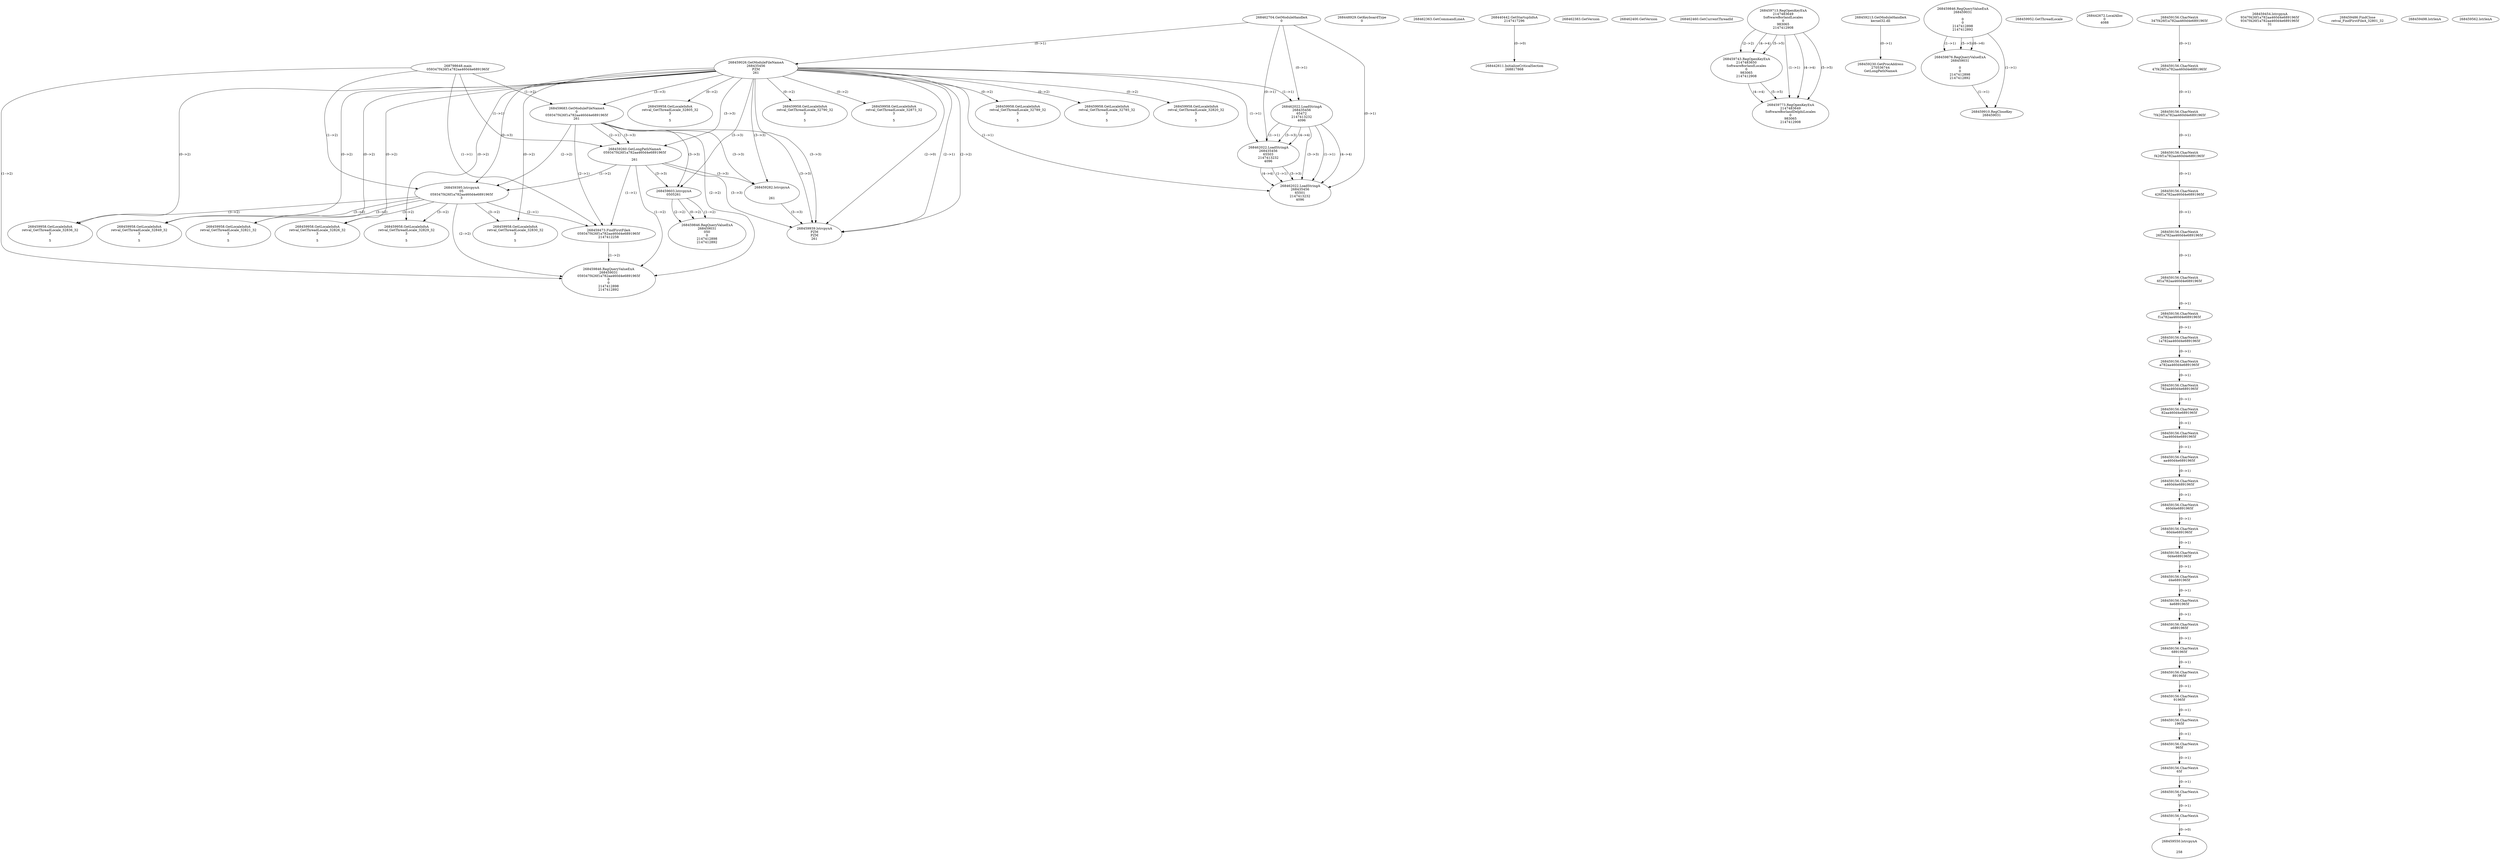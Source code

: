 // Global SCDG with merge call
digraph {
	0 [label="268798648.main
059347f426f1a782aa460d4e6891965f"]
	1 [label="268462704.GetModuleHandleA
0"]
	2 [label="268448929.GetKeyboardType
0"]
	3 [label="268462363.GetCommandLineA
"]
	4 [label="268440442.GetStartupInfoA
2147417296"]
	5 [label="268462383.GetVersion
"]
	6 [label="268462400.GetVersion
"]
	7 [label="268462460.GetCurrentThreadId
"]
	8 [label="268459026.GetModuleFileNameA
268435456
PZM
261"]
	1 -> 8 [label="(0-->1)"]
	9 [label="268459683.GetModuleFileNameA
0
059347f426f1a782aa460d4e6891965f
261"]
	0 -> 9 [label="(1-->2)"]
	8 -> 9 [label="(3-->3)"]
	10 [label="268459713.RegOpenKeyExA
2147483649
Software\Borland\Locales
0
983065
2147412908"]
	11 [label="268459743.RegOpenKeyExA
2147483650
Software\Borland\Locales
0
983065
2147412908"]
	10 -> 11 [label="(2-->2)"]
	10 -> 11 [label="(4-->4)"]
	10 -> 11 [label="(5-->5)"]
	12 [label="268459773.RegOpenKeyExA
2147483649
Software\Borland\Delphi\Locales
0
983065
2147412908"]
	10 -> 12 [label="(1-->1)"]
	10 -> 12 [label="(4-->4)"]
	11 -> 12 [label="(4-->4)"]
	10 -> 12 [label="(5-->5)"]
	11 -> 12 [label="(5-->5)"]
	13 [label="268459213.GetModuleHandleA
kernel32.dll"]
	14 [label="268459230.GetProcAddress
270536744
GetLongPathNameA"]
	13 -> 14 [label="(0-->1)"]
	15 [label="268459260.GetLongPathNameA
059347f426f1a782aa460d4e6891965f

261"]
	0 -> 15 [label="(1-->1)"]
	9 -> 15 [label="(2-->1)"]
	8 -> 15 [label="(3-->3)"]
	9 -> 15 [label="(3-->3)"]
	16 [label="268459282.lstrcpynA


261"]
	8 -> 16 [label="(3-->3)"]
	9 -> 16 [label="(3-->3)"]
	15 -> 16 [label="(3-->3)"]
	17 [label="268459846.RegQueryValueExA
268459031

0
0
2147412898
2147412892"]
	18 [label="268459876.RegQueryValueExA
268459031

0
0
2147412898
2147412892"]
	17 -> 18 [label="(1-->1)"]
	17 -> 18 [label="(5-->5)"]
	17 -> 18 [label="(6-->6)"]
	19 [label="268459910.RegCloseKey
268459031"]
	17 -> 19 [label="(1-->1)"]
	18 -> 19 [label="(1-->1)"]
	20 [label="268459939.lstrcpynA
PZM
PZM
261"]
	8 -> 20 [label="(2-->1)"]
	8 -> 20 [label="(2-->2)"]
	8 -> 20 [label="(3-->3)"]
	9 -> 20 [label="(3-->3)"]
	15 -> 20 [label="(3-->3)"]
	16 -> 20 [label="(3-->3)"]
	8 -> 20 [label="(2-->0)"]
	21 [label="268459952.GetThreadLocale
"]
	22 [label="268459958.GetLocaleInfoA
retval_GetThreadLocale_32805_32
3

5"]
	8 -> 22 [label="(0-->2)"]
	23 [label="268462022.LoadStringA
268435456
65472
2147413232
4096"]
	1 -> 23 [label="(0-->1)"]
	8 -> 23 [label="(1-->1)"]
	24 [label="268462022.LoadStringA
268435456
65503
2147413232
4096"]
	1 -> 24 [label="(0-->1)"]
	8 -> 24 [label="(1-->1)"]
	23 -> 24 [label="(1-->1)"]
	23 -> 24 [label="(3-->3)"]
	23 -> 24 [label="(4-->4)"]
	25 [label="268442611.InitializeCriticalSection
268817868"]
	4 -> 25 [label="(0-->0)"]
	26 [label="268442672.LocalAlloc
0
4088"]
	27 [label="268459958.GetLocaleInfoA
retval_GetThreadLocale_32790_32
3

5"]
	8 -> 27 [label="(0-->2)"]
	28 [label="268459958.GetLocaleInfoA
retval_GetThreadLocale_32873_32
3

5"]
	8 -> 28 [label="(0-->2)"]
	29 [label="268459395.lstrcpynA
05
059347f426f1a782aa460d4e6891965f
3"]
	0 -> 29 [label="(1-->2)"]
	9 -> 29 [label="(2-->2)"]
	15 -> 29 [label="(1-->2)"]
	8 -> 29 [label="(0-->3)"]
	30 [label="268459156.CharNextA
347f426f1a782aa460d4e6891965f"]
	31 [label="268459156.CharNextA
47f426f1a782aa460d4e6891965f"]
	30 -> 31 [label="(0-->1)"]
	32 [label="268459156.CharNextA
7f426f1a782aa460d4e6891965f"]
	31 -> 32 [label="(0-->1)"]
	33 [label="268459156.CharNextA
f426f1a782aa460d4e6891965f"]
	32 -> 33 [label="(0-->1)"]
	34 [label="268459156.CharNextA
426f1a782aa460d4e6891965f"]
	33 -> 34 [label="(0-->1)"]
	35 [label="268459156.CharNextA
26f1a782aa460d4e6891965f"]
	34 -> 35 [label="(0-->1)"]
	36 [label="268459156.CharNextA
6f1a782aa460d4e6891965f"]
	35 -> 36 [label="(0-->1)"]
	37 [label="268459156.CharNextA
f1a782aa460d4e6891965f"]
	36 -> 37 [label="(0-->1)"]
	38 [label="268459156.CharNextA
1a782aa460d4e6891965f"]
	37 -> 38 [label="(0-->1)"]
	39 [label="268459156.CharNextA
a782aa460d4e6891965f"]
	38 -> 39 [label="(0-->1)"]
	40 [label="268459156.CharNextA
782aa460d4e6891965f"]
	39 -> 40 [label="(0-->1)"]
	41 [label="268459156.CharNextA
82aa460d4e6891965f"]
	40 -> 41 [label="(0-->1)"]
	42 [label="268459156.CharNextA
2aa460d4e6891965f"]
	41 -> 42 [label="(0-->1)"]
	43 [label="268459156.CharNextA
aa460d4e6891965f"]
	42 -> 43 [label="(0-->1)"]
	44 [label="268459156.CharNextA
a460d4e6891965f"]
	43 -> 44 [label="(0-->1)"]
	45 [label="268459156.CharNextA
460d4e6891965f"]
	44 -> 45 [label="(0-->1)"]
	46 [label="268459156.CharNextA
60d4e6891965f"]
	45 -> 46 [label="(0-->1)"]
	47 [label="268459156.CharNextA
0d4e6891965f"]
	46 -> 47 [label="(0-->1)"]
	48 [label="268459156.CharNextA
d4e6891965f"]
	47 -> 48 [label="(0-->1)"]
	49 [label="268459156.CharNextA
4e6891965f"]
	48 -> 49 [label="(0-->1)"]
	50 [label="268459156.CharNextA
e6891965f"]
	49 -> 50 [label="(0-->1)"]
	51 [label="268459156.CharNextA
6891965f"]
	50 -> 51 [label="(0-->1)"]
	52 [label="268459156.CharNextA
891965f"]
	51 -> 52 [label="(0-->1)"]
	53 [label="268459156.CharNextA
91965f"]
	52 -> 53 [label="(0-->1)"]
	54 [label="268459156.CharNextA
1965f"]
	53 -> 54 [label="(0-->1)"]
	55 [label="268459156.CharNextA
965f"]
	54 -> 55 [label="(0-->1)"]
	56 [label="268459156.CharNextA
65f"]
	55 -> 56 [label="(0-->1)"]
	57 [label="268459156.CharNextA
5f"]
	56 -> 57 [label="(0-->1)"]
	58 [label="268459156.CharNextA
f"]
	57 -> 58 [label="(0-->1)"]
	59 [label="268459454.lstrcpynA
9347f426f1a782aa460d4e6891965f
9347f426f1a782aa460d4e6891965f
31"]
	60 [label="268459473.FindFirstFileA
059347f426f1a782aa460d4e6891965f
2147412258"]
	0 -> 60 [label="(1-->1)"]
	9 -> 60 [label="(2-->1)"]
	15 -> 60 [label="(1-->1)"]
	29 -> 60 [label="(2-->1)"]
	61 [label="268459486.FindClose
retval_FindFirstFileA_32801_32"]
	62 [label="268459498.lstrlenA
"]
	63 [label="268459550.lstrcpynA


258"]
	58 -> 63 [label="(0-->0)"]
	64 [label="268459562.lstrlenA
"]
	65 [label="268459603.lstrcpynA
05\
05\
261"]
	8 -> 65 [label="(3-->3)"]
	9 -> 65 [label="(3-->3)"]
	15 -> 65 [label="(3-->3)"]
	66 [label="268459846.RegQueryValueExA
268459031
05\
0
0
2147412898
2147412892"]
	65 -> 66 [label="(1-->2)"]
	65 -> 66 [label="(2-->2)"]
	65 -> 66 [label="(0-->2)"]
	67 [label="268459958.GetLocaleInfoA
retval_GetThreadLocale_32826_32
3

5"]
	8 -> 67 [label="(0-->2)"]
	29 -> 67 [label="(3-->2)"]
	68 [label="268462022.LoadStringA
268435456
65501
2147413232
4096"]
	1 -> 68 [label="(0-->1)"]
	8 -> 68 [label="(1-->1)"]
	23 -> 68 [label="(1-->1)"]
	24 -> 68 [label="(1-->1)"]
	23 -> 68 [label="(3-->3)"]
	24 -> 68 [label="(3-->3)"]
	23 -> 68 [label="(4-->4)"]
	24 -> 68 [label="(4-->4)"]
	69 [label="268459958.GetLocaleInfoA
retval_GetThreadLocale_32789_32
3

5"]
	8 -> 69 [label="(0-->2)"]
	70 [label="268459958.GetLocaleInfoA
retval_GetThreadLocale_32829_32
3

5"]
	8 -> 70 [label="(0-->2)"]
	29 -> 70 [label="(3-->2)"]
	71 [label="268459846.RegQueryValueExA
268459031
059347f426f1a782aa460d4e6891965f
0
0
2147412898
2147412892"]
	0 -> 71 [label="(1-->2)"]
	9 -> 71 [label="(2-->2)"]
	15 -> 71 [label="(1-->2)"]
	29 -> 71 [label="(2-->2)"]
	60 -> 71 [label="(1-->2)"]
	72 [label="268459958.GetLocaleInfoA
retval_GetThreadLocale_32821_32
3

5"]
	8 -> 72 [label="(0-->2)"]
	29 -> 72 [label="(3-->2)"]
	73 [label="268459958.GetLocaleInfoA
retval_GetThreadLocale_32785_32
3

5"]
	8 -> 73 [label="(0-->2)"]
	74 [label="268459958.GetLocaleInfoA
retval_GetThreadLocale_32836_32
3

5"]
	8 -> 74 [label="(0-->2)"]
	29 -> 74 [label="(3-->2)"]
	75 [label="268459958.GetLocaleInfoA
retval_GetThreadLocale_32849_32
3

5"]
	8 -> 75 [label="(0-->2)"]
	29 -> 75 [label="(3-->2)"]
	76 [label="268459958.GetLocaleInfoA
retval_GetThreadLocale_32830_32
3

5"]
	8 -> 76 [label="(0-->2)"]
	29 -> 76 [label="(3-->2)"]
	77 [label="268459958.GetLocaleInfoA
retval_GetThreadLocale_32820_32
3

5"]
	8 -> 77 [label="(0-->2)"]
}
